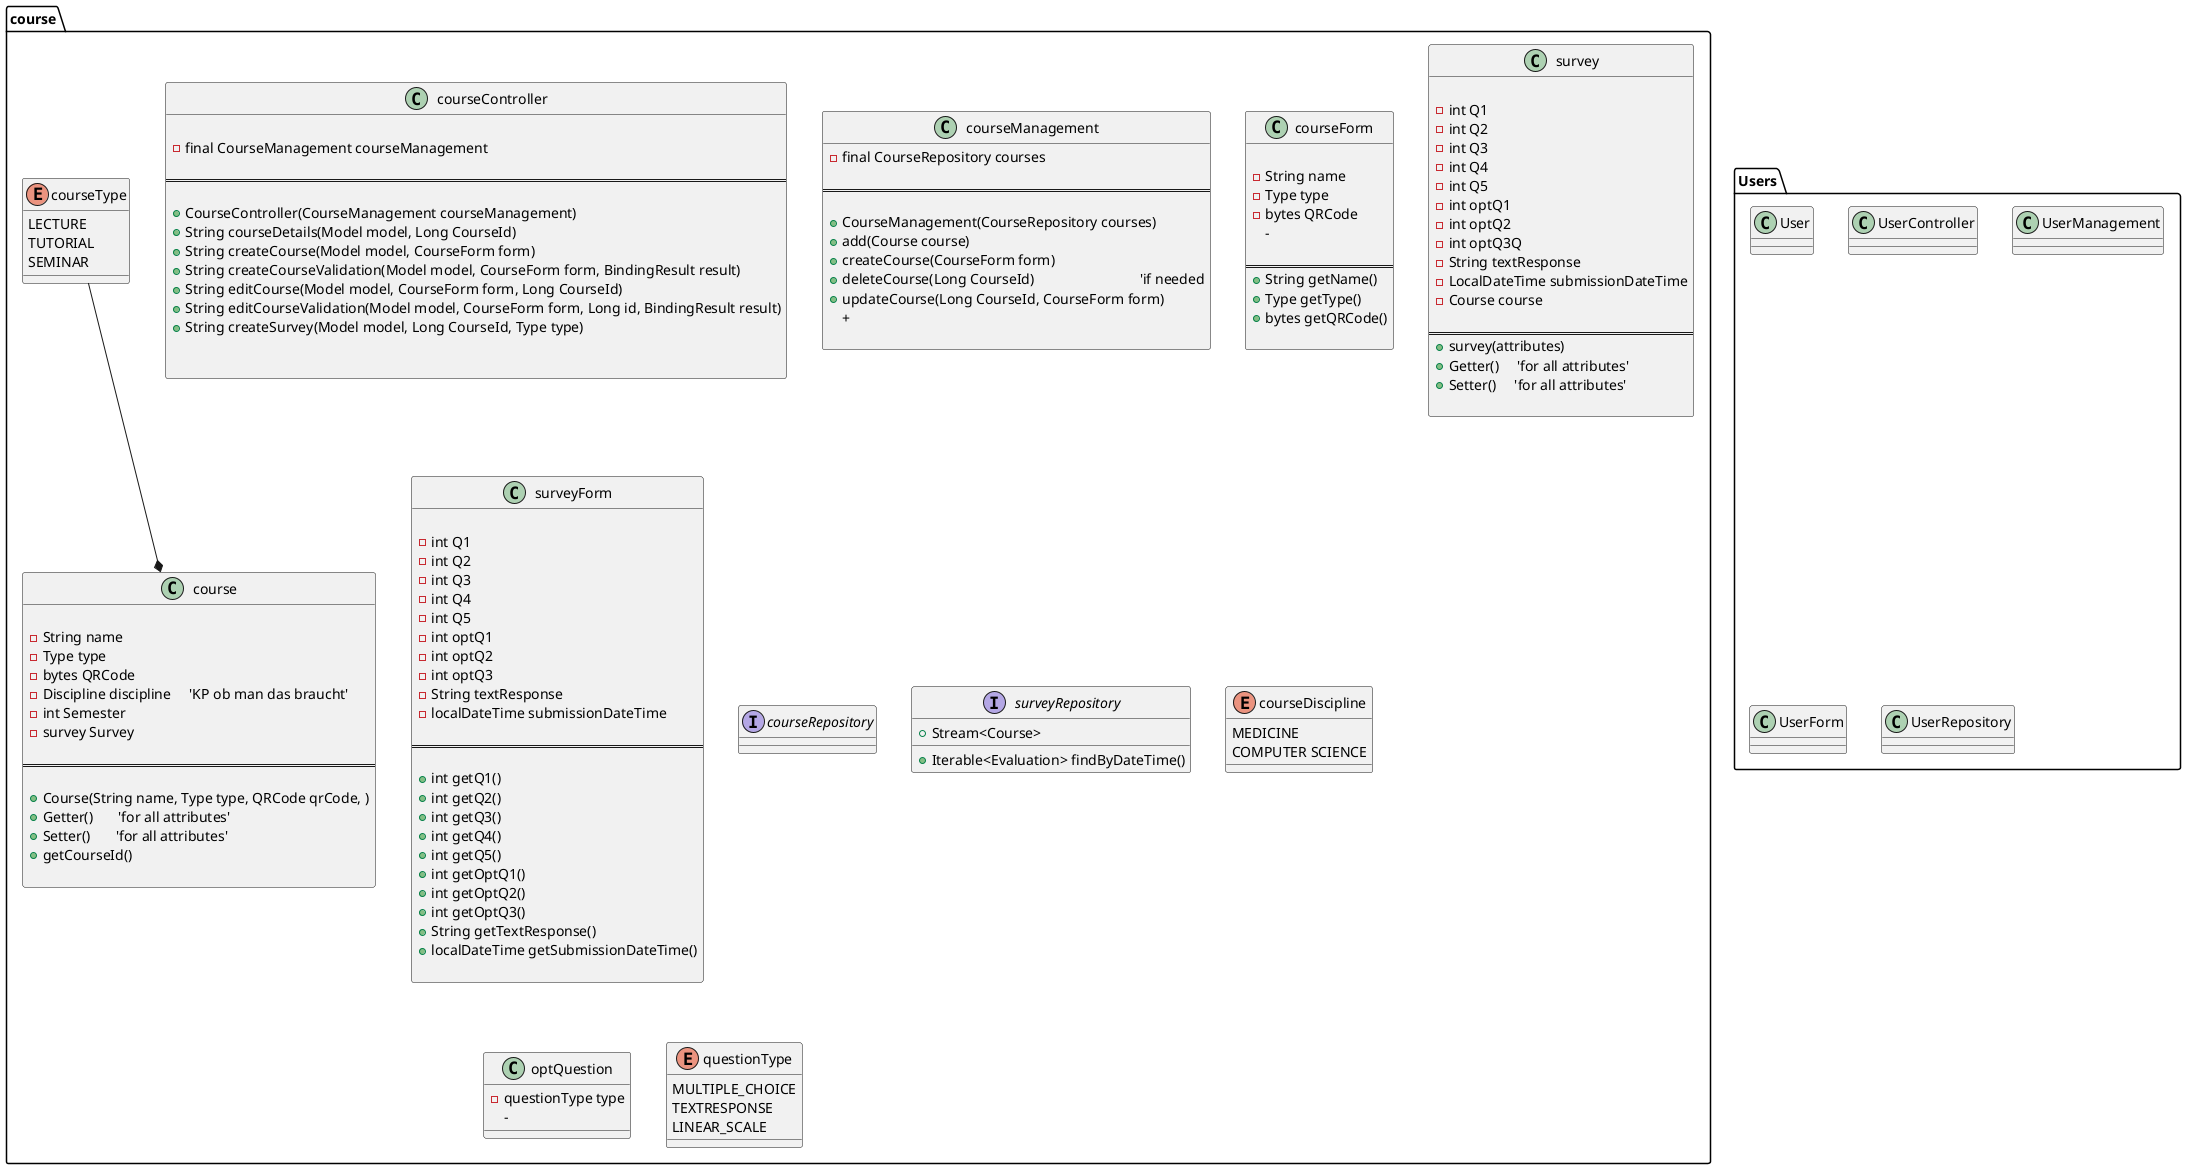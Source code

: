 
' -------------------------------------------- Questions and TO-DO ---------------------------------------------


'Find out how to randomise id's in spring and have them be alphanumerical'

'Have to think about how we stucture courses. Course is a concrete instance of either Tut, VL or Sem, so there has to
'be a level above. What is level above called, is this a seperate package?

'Should Course and Survey be in seperate Packages?'

'Müssen wir das Jahr abspecihern, damit ein kurs im nächsten jahr wieder unter dem gleichen namen erstellt werden kann
'Weil eigentlich darf es im gleichen Jahr/Sem nicht zweimal das gleiche fach geben...'

' --------------------------------------------------------------------------------------------------------------

@startuml qovaArchitecture 



package course{





    class course{
        
        - String name
        - Type type
        - bytes QRCode
        - Discipline discipline     'KP ob man das braucht'
        - int Semester 
        - survey Survey

        ' + Long UserId?            Die würde dann beim erstellen mitgegeben werden, damit man dann einen kurs immer
        '                           einen besitzer zuweisen kann. Weiß aber nicht wie das mit den schibole login dann 
        '                           in der realität aussieht...
==

        'Constructor'
        + Course(String name, Type type, QRCode qrCode, )
        + Getter()       'for all attributes' 
        + Setter()       'for all attributes' 
        + getCourseId()

    }





    class courseController{
       
        - final CourseManagement courseManagement

==

            'Constructor'
        + CourseController(CourseManagement courseManagement) 
            'GetMapping method'
        + String courseDetails(Model model, Long CourseId)
            'GetMapping method'
        + String createCourse(Model model, CourseForm form)         
            'PostMapping method to verify user input'                            
        + String createCourseValidation(Model model, CourseForm form, BindingResult result)
            'GetMapping method'
        + String editCourse(Model model, CourseForm form, Long CourseId)
            'PostMapping method to validate user input'
        + String editCourseValidation(Model model, CourseForm form, Long id, BindingResult result)
            'GetMapping method. Survey wird allein anhand lehrveranstaltung kreiert. QR code übergibt nur 
            'course.
        +String createSurvey(Model model, Long CourseId, Type type)


    }





    class courseManagement{
        - final CourseRepository courses

==

        + CourseManagement(CourseRepository courses)
        + add(Course course)
        + createCourse(CourseForm form)
        + deleteCourse(Long CourseId)                             'if needed
        + updateCourse(Long CourseId, CourseForm form)
        + 

    }




    class courseForm {
    
        - String name
        - Type type
        - bytes QRCode
        -

==
        + String getName()
        + Type getType()
        + bytes getQRCode()

    }





    class survey {

        'sind hier ints, da dies die bewertungen sind die rauskommen, nicht die fragen selbst. Wir gehen davon aus das 
        '1-5 standatisiert sind über alle fächer
        - int Q1
        - int Q2
        - int Q3
        - int Q4
        - int Q5
        - int optQ1
        - int optQ2
        - int optQ3Q
        - String textResponse
        - LocalDateTime submissionDateTime
        - Course course          

==
        + survey(attributes)
        + Getter()     'for all attributes'
        + Setter()     'for all attributes'

    }





    class surveyForm {

        - int Q1
        - int Q2
        - int Q3
        - int Q4
        - int Q5
        - int optQ1
        - int optQ2
        - int optQ3
        - String textResponse
        - localDateTime submissionDateTime

==

        + int getQ1()
        + int getQ2()
        + int getQ3()
        + int getQ4()
        + int getQ5()
        + int getOptQ1()
        + int getOptQ2()
        + int getOptQ3()
        + String getTextResponse()
        + localDateTime getSubmissionDateTime()

    }

    interface courseRepository {
        'if filtern is necessary, methods are added here' 
    }

    interface surveyRepository {
        'All findBy methods are added here. Will have to see how they want this filtered
        
        + Stream<Course>
        + Iterable<Evaluation> findByDateTime()


    }

    enum courseType {
        LECTURE
        TUTORIAL
        SEMINAR
    }

    enum courseDiscipline {
        MEDICINE
        COMPUTER SCIENCE
        'usw.'
    }



    'optQuestion definition
    class optQuestion {
        - questionType type
        - 

    }



    enum questionType {
        MULTIPLE_CHOICE
        TEXTRESPONSE
        LINEAR_SCALE
    }

    'Relations'
    courseType --* course


}


'User Package. Need to think about security and so forth
package Users{
    class User{

    }

    class UserController{

    }

    class UserManagement{

    }

    class UserForm{

    }

    class UserRepository{

    }
}

@enduml